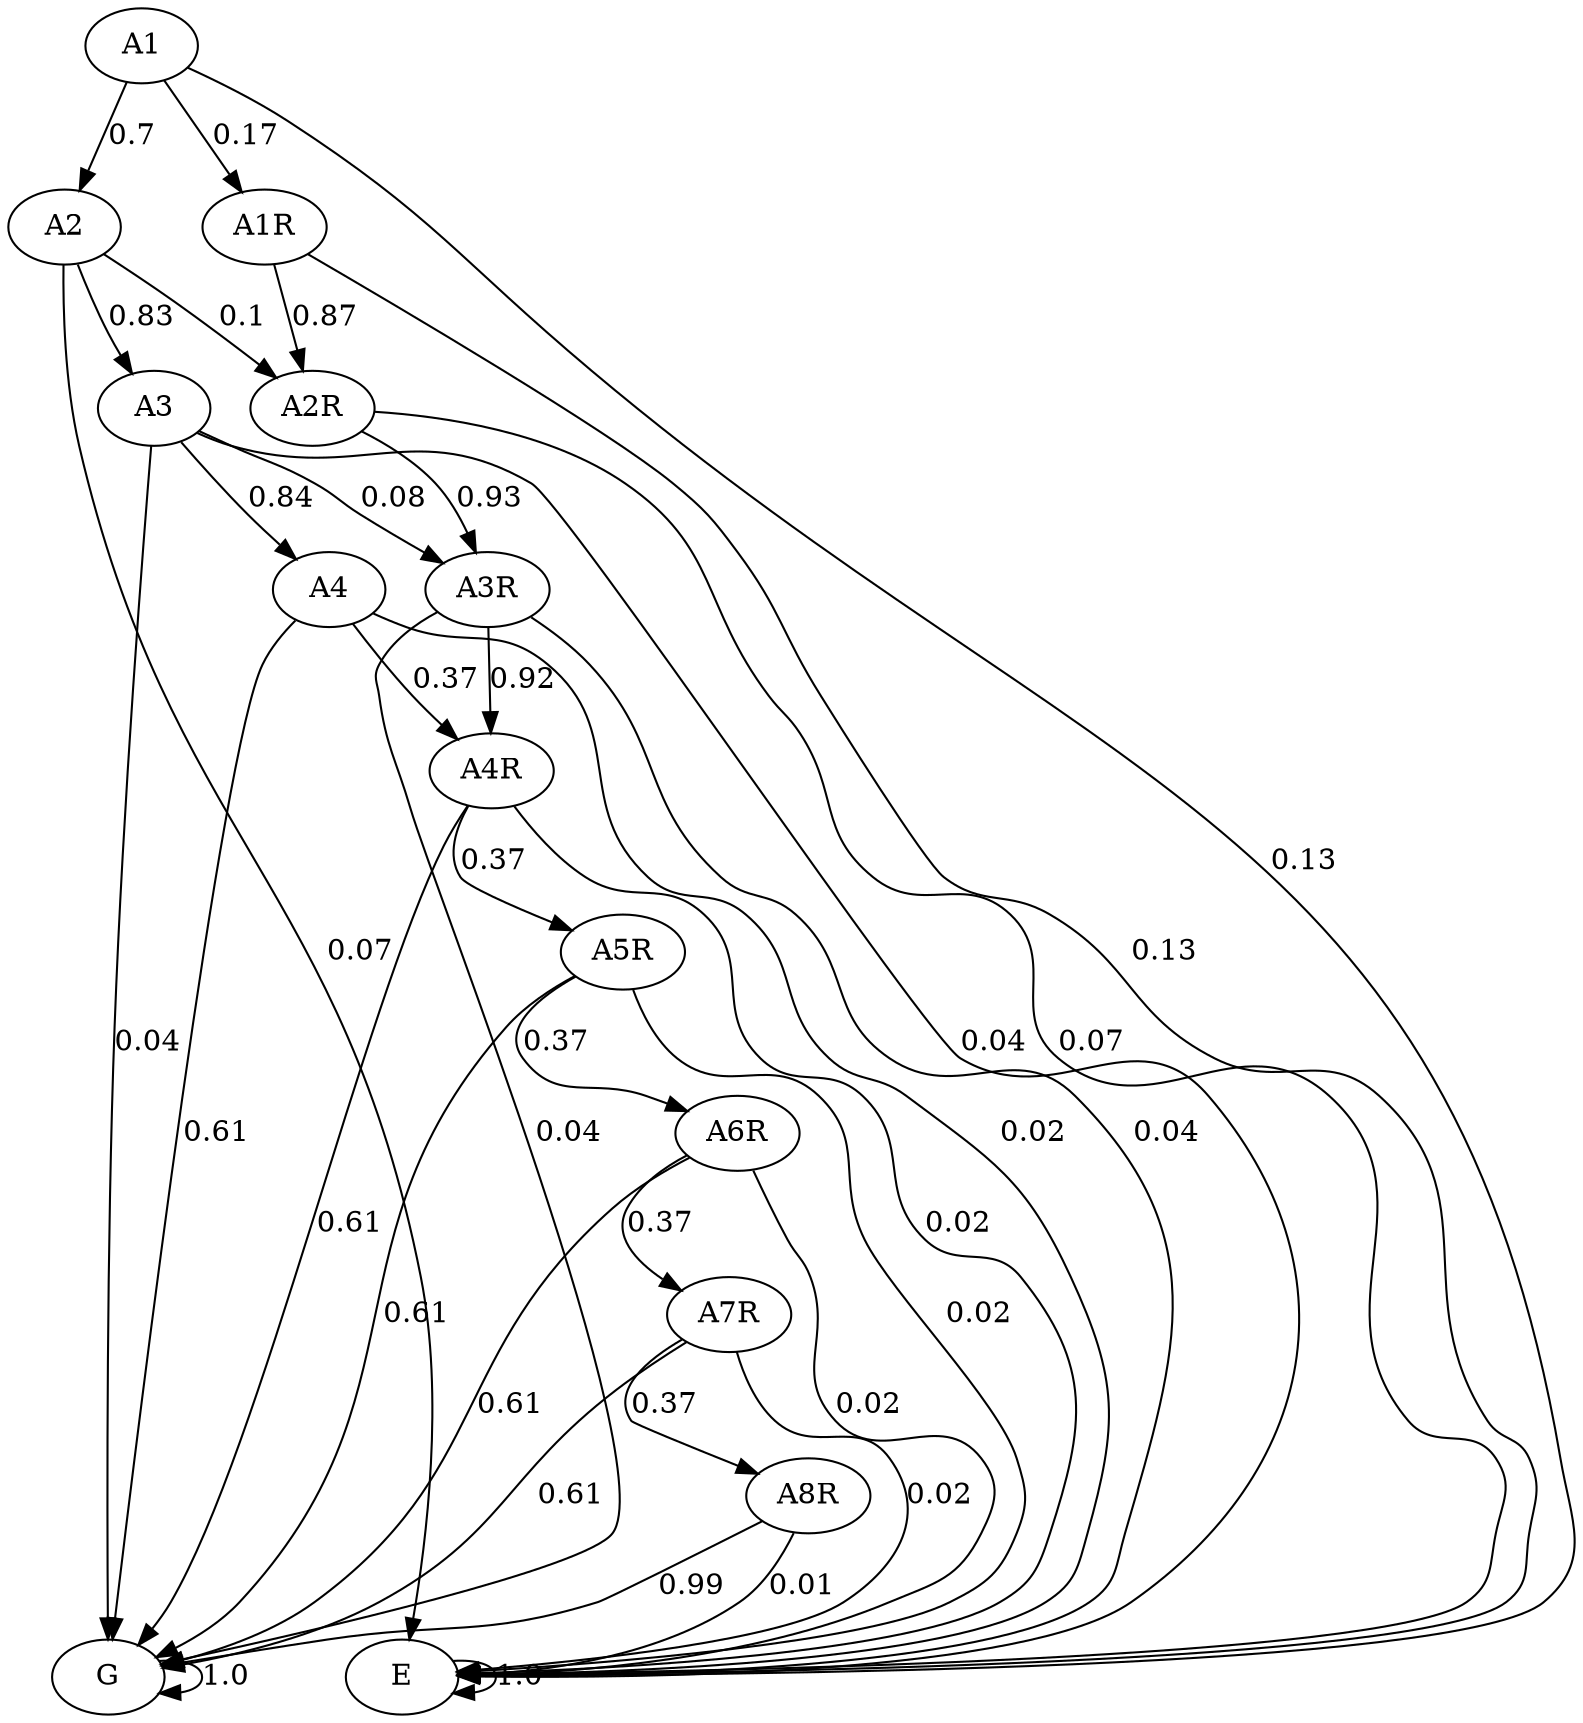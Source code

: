 digraph  {
A1;
A2;
A3;
A4;
A1R;
A2R;
A3R;
A4R;
A5R;
A6R;
A7R;
A8R;
G;
E;
A1 -> A2  [key=0, label="0.7", weight="0.7"];
A1 -> A1R  [key=0, label="0.17", weight="0.17"];
A1 -> E  [key=0, label="0.13", weight="0.13"];
A2 -> A3  [key=0, label="0.83", weight="0.83"];
A2 -> A2R  [key=0, label="0.1", weight="0.1"];
A2 -> E  [key=0, label="0.07", weight="0.07"];
A3 -> A4  [key=0, label="0.84", weight="0.84"];
A3 -> A3R  [key=0, label="0.08", weight="0.08"];
A3 -> G  [key=0, label="0.04", weight="0.04"];
A3 -> E  [key=0, label="0.04", weight="0.04"];
A4 -> A4R  [key=0, label="0.37", weight="0.37"];
A4 -> G  [key=0, label="0.61", weight="0.61"];
A4 -> E  [key=0, label="0.02", weight="0.02"];
A1R -> A2R  [key=0, label="0.87", weight="0.87"];
A1R -> E  [key=0, label="0.13", weight="0.13"];
A2R -> A3R  [key=0, label="0.93", weight="0.93"];
A2R -> E  [key=0, label="0.07", weight="0.07"];
A3R -> A4R  [key=0, label="0.92", weight="0.92"];
A3R -> G  [key=0, label="0.04", weight="0.04"];
A3R -> E  [key=0, label="0.04", weight="0.04"];
A4R -> A5R  [key=0, label="0.37", weight="0.37"];
A4R -> G  [key=0, label="0.61", weight="0.61"];
A4R -> E  [key=0, label="0.02", weight="0.02"];
A5R -> A6R  [key=0, label="0.37", weight="0.37"];
A5R -> G  [key=0, label="0.61", weight="0.61"];
A5R -> E  [key=0, label="0.02", weight="0.02"];
A6R -> A7R  [key=0, label="0.37", weight="0.37"];
A6R -> G  [key=0, label="0.61", weight="0.61"];
A6R -> E  [key=0, label="0.02", weight="0.02"];
A7R -> A8R  [key=0, label="0.37", weight="0.37"];
A7R -> G  [key=0, label="0.61", weight="0.61"];
A7R -> E  [key=0, label="0.02", weight="0.02"];
A8R -> G  [key=0, label="0.99", weight="0.99"];
A8R -> E  [key=0, label="0.01", weight="0.01"];
G -> G  [key=0, label="1.0", weight="1.0"];
E -> E  [key=0, label="1.0", weight="1.0"];
}
